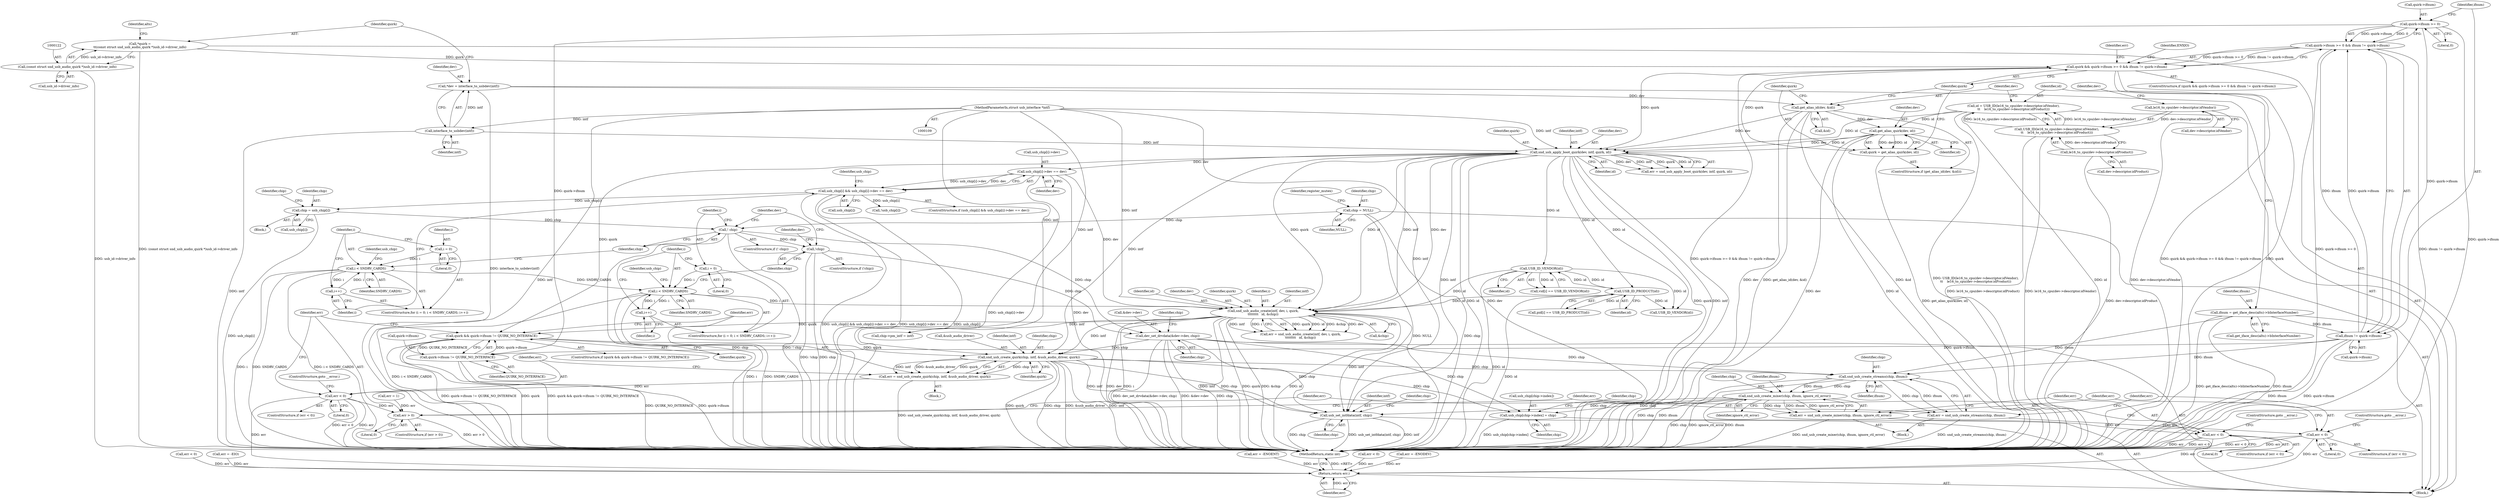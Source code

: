 digraph "0_linux_5f8cf712582617d523120df67d392059eaf2fc4b@API" {
"1000415" [label="(Call,snd_usb_create_quirk(chip, intf, &usb_audio_driver, quirk))"];
"1000380" [label="(Call,dev_set_drvdata(&dev->dev, chip))"];
"1000262" [label="(Call,! chip)"];
"1000250" [label="(Call,chip = usb_chip[i])"];
"1000218" [label="(Call,usb_chip[i] && usb_chip[i]->dev == dev)"];
"1000222" [label="(Call,usb_chip[i]->dev == dev)"];
"1000190" [label="(Call,snd_usb_apply_boot_quirk(dev, intf, quirk, id))"];
"1000168" [label="(Call,get_alias_quirk(dev, id))"];
"1000162" [label="(Call,get_alias_id(dev, &id))"];
"1000114" [label="(Call,*dev = interface_to_usbdev(intf))"];
"1000116" [label="(Call,interface_to_usbdev(intf))"];
"1000110" [label="(MethodParameterIn,struct usb_interface *intf)"];
"1000146" [label="(Call,id = USB_ID(le16_to_cpu(dev->descriptor.idVendor),\n\t\t    le16_to_cpu(dev->descriptor.idProduct)))"];
"1000148" [label="(Call,USB_ID(le16_to_cpu(dev->descriptor.idVendor),\n\t\t    le16_to_cpu(dev->descriptor.idProduct)))"];
"1000149" [label="(Call,le16_to_cpu(dev->descriptor.idVendor))"];
"1000155" [label="(Call,le16_to_cpu(dev->descriptor.idProduct))"];
"1000172" [label="(Call,quirk && quirk->ifnum >= 0 && ifnum != quirk->ifnum)"];
"1000166" [label="(Call,quirk = get_alias_quirk(dev, id))"];
"1000119" [label="(Call,*quirk =\n\t\t(const struct snd_usb_audio_quirk *)usb_id->driver_info)"];
"1000121" [label="(Call,(const struct snd_usb_audio_quirk *)usb_id->driver_info)"];
"1000174" [label="(Call,quirk->ifnum >= 0 && ifnum != quirk->ifnum)"];
"1000175" [label="(Call,quirk->ifnum >= 0)"];
"1000180" [label="(Call,ifnum != quirk->ifnum)"];
"1000140" [label="(Call,ifnum = get_iface_desc(alts)->bInterfaceNumber)"];
"1000201" [label="(Call,chip = NULL)"];
"1000366" [label="(Call,!chip)"];
"1000315" [label="(Call,snd_usb_audio_create(intf, dev, i, quirk,\n\t\t\t\t\t\t\t\t   id, &chip))"];
"1000269" [label="(Call,i < SNDRV_CARDS)"];
"1000266" [label="(Call,i = 0)"];
"1000272" [label="(Call,i++)"];
"1000211" [label="(Call,i < SNDRV_CARDS)"];
"1000208" [label="(Call,i = 0)"];
"1000214" [label="(Call,i++)"];
"1000292" [label="(Call,USB_ID_VENDOR(id))"];
"1000305" [label="(Call,USB_ID_PRODUCT(id))"];
"1000405" [label="(Call,quirk && quirk->ifnum != QUIRK_NO_INTERFACE)"];
"1000407" [label="(Call,quirk->ifnum != QUIRK_NO_INTERFACE)"];
"1000413" [label="(Call,err = snd_usb_create_quirk(chip, intf, &usb_audio_driver, quirk))"];
"1000422" [label="(Call,err < 0)"];
"1000427" [label="(Call,err > 0)"];
"1000508" [label="(Return,return err;)"];
"1000433" [label="(Call,snd_usb_create_streams(chip, ifnum))"];
"1000431" [label="(Call,err = snd_usb_create_streams(chip, ifnum))"];
"1000437" [label="(Call,err < 0)"];
"1000443" [label="(Call,snd_usb_create_mixer(chip, ifnum, ignore_ctl_error))"];
"1000441" [label="(Call,err = snd_usb_create_mixer(chip, ifnum, ignore_ctl_error))"];
"1000448" [label="(Call,err < 0)"];
"1000463" [label="(Call,usb_chip[chip->index] = chip)"];
"1000474" [label="(Call,usb_set_intfdata(intf, chip))"];
"1000142" [label="(Call,get_iface_desc(alts)->bInterfaceNumber)"];
"1000148" [label="(Call,USB_ID(le16_to_cpu(dev->descriptor.idVendor),\n\t\t    le16_to_cpu(dev->descriptor.idProduct)))"];
"1000315" [label="(Call,snd_usb_audio_create(intf, dev, i, quirk,\n\t\t\t\t\t\t\t\t   id, &chip))"];
"1000217" [label="(ControlStructure,if (usb_chip[i] && usb_chip[i]->dev == dev))"];
"1000316" [label="(Identifier,intf)"];
"1000440" [label="(ControlStructure,goto __error;)"];
"1000429" [label="(Literal,0)"];
"1000110" [label="(MethodParameterIn,struct usb_interface *intf)"];
"1000155" [label="(Call,le16_to_cpu(dev->descriptor.idProduct))"];
"1000169" [label="(Identifier,dev)"];
"1000320" [label="(Identifier,id)"];
"1000328" [label="(Call,chip->pm_intf = intf)"];
"1000293" [label="(Identifier,id)"];
"1000422" [label="(Call,err < 0)"];
"1000413" [label="(Call,err = snd_usb_create_quirk(chip, intf, &usb_audio_driver, quirk))"];
"1000218" [label="(Call,usb_chip[i] && usb_chip[i]->dev == dev)"];
"1000509" [label="(Identifier,err)"];
"1000463" [label="(Call,usb_chip[chip->index] = chip)"];
"1000317" [label="(Identifier,dev)"];
"1000219" [label="(Call,usb_chip[i])"];
"1000161" [label="(ControlStructure,if (get_alias_id(dev, &id)))"];
"1000404" [label="(ControlStructure,if (quirk && quirk->ifnum != QUIRK_NO_INTERFACE))"];
"1000276" [label="(Call,!usb_chip[i])"];
"1000305" [label="(Call,USB_ID_PRODUCT(id))"];
"1000272" [label="(Call,i++)"];
"1000425" [label="(ControlStructure,goto __error;)"];
"1000207" [label="(ControlStructure,for (i = 0; i < SNDRV_CARDS; i++))"];
"1000385" [label="(Identifier,chip)"];
"1000114" [label="(Call,*dev = interface_to_usbdev(intf))"];
"1000420" [label="(Identifier,quirk)"];
"1000273" [label="(Identifier,i)"];
"1000407" [label="(Call,quirk->ifnum != QUIRK_NO_INTERFACE)"];
"1000375" [label="(Call,err = -ENODEV)"];
"1000191" [label="(Identifier,dev)"];
"1000147" [label="(Identifier,id)"];
"1000167" [label="(Identifier,quirk)"];
"1000251" [label="(Identifier,chip)"];
"1000423" [label="(Identifier,err)"];
"1000172" [label="(Call,quirk && quirk->ifnum >= 0 && ifnum != quirk->ifnum)"];
"1000464" [label="(Call,usb_chip[chip->index])"];
"1000447" [label="(ControlStructure,if (err < 0))"];
"1000190" [label="(Call,snd_usb_apply_boot_quirk(dev, intf, quirk, id))"];
"1000193" [label="(Identifier,quirk)"];
"1000321" [label="(Call,&chip)"];
"1000401" [label="(Call,err = 1)"];
"1000451" [label="(ControlStructure,goto __error;)"];
"1000176" [label="(Call,quirk->ifnum)"];
"1000182" [label="(Call,quirk->ifnum)"];
"1000203" [label="(Identifier,NULL)"];
"1000441" [label="(Call,err = snd_usb_create_mixer(chip, ifnum, ignore_ctl_error))"];
"1000367" [label="(Identifier,chip)"];
"1000211" [label="(Call,i < SNDRV_CARDS)"];
"1000432" [label="(Identifier,err)"];
"1000120" [label="(Identifier,quirk)"];
"1000171" [label="(ControlStructure,if (quirk && quirk->ifnum >= 0 && ifnum != quirk->ifnum))"];
"1000433" [label="(Call,snd_usb_create_streams(chip, ifnum))"];
"1000366" [label="(Call,!chip)"];
"1000476" [label="(Identifier,chip)"];
"1000510" [label="(MethodReturn,static int)"];
"1000162" [label="(Call,get_alias_id(dev, &id))"];
"1000187" [label="(Identifier,ENXIO)"];
"1000437" [label="(Call,err < 0)"];
"1000444" [label="(Identifier,chip)"];
"1000383" [label="(Identifier,dev)"];
"1000267" [label="(Identifier,i)"];
"1000288" [label="(Call,vid[i] == USB_ID_VENDOR(id))"];
"1000250" [label="(Call,chip = usb_chip[i])"];
"1000150" [label="(Call,dev->descriptor.idVendor)"];
"1000164" [label="(Call,&id)"];
"1000222" [label="(Call,usb_chip[i]->dev == dev)"];
"1000146" [label="(Call,id = USB_ID(le16_to_cpu(dev->descriptor.idVendor),\n\t\t    le16_to_cpu(dev->descriptor.idProduct)))"];
"1000121" [label="(Call,(const struct snd_usb_audio_quirk *)usb_id->driver_info)"];
"1000194" [label="(Identifier,id)"];
"1000431" [label="(Call,err = snd_usb_create_streams(chip, ifnum))"];
"1000474" [label="(Call,usb_set_intfdata(intf, chip))"];
"1000417" [label="(Identifier,intf)"];
"1000430" [label="(Block,)"];
"1000415" [label="(Call,snd_usb_create_quirk(chip, intf, &usb_audio_driver, quirk))"];
"1000188" [label="(Call,err = snd_usb_apply_boot_quirk(dev, intf, quirk, id))"];
"1000168" [label="(Call,get_alias_quirk(dev, id))"];
"1000268" [label="(Literal,0)"];
"1000306" [label="(Identifier,id)"];
"1000372" [label="(Identifier,dev)"];
"1000414" [label="(Identifier,err)"];
"1000443" [label="(Call,snd_usb_create_mixer(chip, ifnum, ignore_ctl_error))"];
"1000416" [label="(Identifier,chip)"];
"1000119" [label="(Call,*quirk =\n\t\t(const struct snd_usb_audio_quirk *)usb_id->driver_info)"];
"1000446" [label="(Identifier,ignore_ctl_error)"];
"1000508" [label="(Return,return err;)"];
"1000301" [label="(Call,pid[i] == USB_ID_PRODUCT(id))"];
"1000170" [label="(Identifier,id)"];
"1000206" [label="(Identifier,register_mutex)"];
"1000389" [label="(Identifier,chip)"];
"1000192" [label="(Identifier,intf)"];
"1000140" [label="(Call,ifnum = get_iface_desc(alts)->bInterfaceNumber)"];
"1000408" [label="(Call,quirk->ifnum)"];
"1000209" [label="(Identifier,i)"];
"1000252" [label="(Call,usb_chip[i])"];
"1000265" [label="(ControlStructure,for (i = 0; i < SNDRV_CARDS; i++))"];
"1000235" [label="(Identifier,usb_chip)"];
"1000411" [label="(Identifier,QUIRK_NO_INTERFACE)"];
"1000427" [label="(Call,err > 0)"];
"1000262" [label="(Call,! chip)"];
"1000180" [label="(Call,ifnum != quirk->ifnum)"];
"1000181" [label="(Identifier,ifnum)"];
"1000439" [label="(Literal,0)"];
"1000116" [label="(Call,interface_to_usbdev(intf))"];
"1000424" [label="(Literal,0)"];
"1000449" [label="(Identifier,err)"];
"1000436" [label="(ControlStructure,if (err < 0))"];
"1000356" [label="(Call,USB_ID_VENDOR(id))"];
"1000173" [label="(Identifier,quirk)"];
"1000381" [label="(Call,&dev->dev)"];
"1000412" [label="(Block,)"];
"1000215" [label="(Identifier,i)"];
"1000115" [label="(Identifier,dev)"];
"1000319" [label="(Identifier,quirk)"];
"1000445" [label="(Identifier,ifnum)"];
"1000158" [label="(Identifier,dev)"];
"1000210" [label="(Literal,0)"];
"1000469" [label="(Identifier,chip)"];
"1000214" [label="(Call,i++)"];
"1000421" [label="(ControlStructure,if (err < 0))"];
"1000434" [label="(Identifier,chip)"];
"1000459" [label="(Call,err < 0)"];
"1000201" [label="(Call,chip = NULL)"];
"1000220" [label="(Identifier,usb_chip)"];
"1000189" [label="(Identifier,err)"];
"1000269" [label="(Call,i < SNDRV_CARDS)"];
"1000228" [label="(Identifier,dev)"];
"1000448" [label="(Call,err < 0)"];
"1000438" [label="(Identifier,err)"];
"1000245" [label="(Call,err = -EIO)"];
"1000261" [label="(ControlStructure,if (! chip))"];
"1000380" [label="(Call,dev_set_drvdata(&dev->dev, chip))"];
"1000112" [label="(Block,)"];
"1000175" [label="(Call,quirk->ifnum >= 0)"];
"1000208" [label="(Call,i = 0)"];
"1000450" [label="(Literal,0)"];
"1000117" [label="(Identifier,intf)"];
"1000229" [label="(Block,)"];
"1000163" [label="(Identifier,dev)"];
"1000149" [label="(Call,le16_to_cpu(dev->descriptor.idVendor))"];
"1000365" [label="(ControlStructure,if (!chip))"];
"1000318" [label="(Identifier,i)"];
"1000278" [label="(Identifier,usb_chip)"];
"1000426" [label="(ControlStructure,if (err > 0))"];
"1000179" [label="(Literal,0)"];
"1000475" [label="(Identifier,intf)"];
"1000271" [label="(Identifier,SNDRV_CARDS)"];
"1000174" [label="(Call,quirk->ifnum >= 0 && ifnum != quirk->ifnum)"];
"1000360" [label="(Call,err = -ENOENT)"];
"1000472" [label="(Identifier,chip)"];
"1000453" [label="(Identifier,err)"];
"1000166" [label="(Call,quirk = get_alias_quirk(dev, id))"];
"1000270" [label="(Identifier,i)"];
"1000202" [label="(Identifier,chip)"];
"1000406" [label="(Identifier,quirk)"];
"1000213" [label="(Identifier,SNDRV_CARDS)"];
"1000313" [label="(Call,err = snd_usb_audio_create(intf, dev, i, quirk,\n\t\t\t\t\t\t\t\t   id, &chip))"];
"1000405" [label="(Call,quirk && quirk->ifnum != QUIRK_NO_INTERFACE)"];
"1000324" [label="(Call,err < 0)"];
"1000435" [label="(Identifier,ifnum)"];
"1000442" [label="(Identifier,err)"];
"1000428" [label="(Identifier,err)"];
"1000258" [label="(Identifier,chip)"];
"1000212" [label="(Identifier,i)"];
"1000292" [label="(Call,USB_ID_VENDOR(id))"];
"1000141" [label="(Identifier,ifnum)"];
"1000156" [label="(Call,dev->descriptor.idProduct)"];
"1000480" [label="(Identifier,chip)"];
"1000266" [label="(Call,i = 0)"];
"1000263" [label="(Identifier,chip)"];
"1000133" [label="(Identifier,alts)"];
"1000123" [label="(Call,usb_id->driver_info)"];
"1000223" [label="(Call,usb_chip[i]->dev)"];
"1000418" [label="(Call,&usb_audio_driver)"];
"1000415" -> "1000413"  [label="AST: "];
"1000415" -> "1000420"  [label="CFG: "];
"1000416" -> "1000415"  [label="AST: "];
"1000417" -> "1000415"  [label="AST: "];
"1000418" -> "1000415"  [label="AST: "];
"1000420" -> "1000415"  [label="AST: "];
"1000413" -> "1000415"  [label="CFG: "];
"1000415" -> "1000510"  [label="DDG: quirk"];
"1000415" -> "1000510"  [label="DDG: chip"];
"1000415" -> "1000510"  [label="DDG: &usb_audio_driver"];
"1000415" -> "1000510"  [label="DDG: intf"];
"1000415" -> "1000413"  [label="DDG: chip"];
"1000415" -> "1000413"  [label="DDG: intf"];
"1000415" -> "1000413"  [label="DDG: &usb_audio_driver"];
"1000415" -> "1000413"  [label="DDG: quirk"];
"1000380" -> "1000415"  [label="DDG: chip"];
"1000190" -> "1000415"  [label="DDG: intf"];
"1000110" -> "1000415"  [label="DDG: intf"];
"1000315" -> "1000415"  [label="DDG: intf"];
"1000405" -> "1000415"  [label="DDG: quirk"];
"1000415" -> "1000433"  [label="DDG: chip"];
"1000415" -> "1000463"  [label="DDG: chip"];
"1000415" -> "1000474"  [label="DDG: intf"];
"1000415" -> "1000474"  [label="DDG: chip"];
"1000380" -> "1000112"  [label="AST: "];
"1000380" -> "1000385"  [label="CFG: "];
"1000381" -> "1000380"  [label="AST: "];
"1000385" -> "1000380"  [label="AST: "];
"1000389" -> "1000380"  [label="CFG: "];
"1000380" -> "1000510"  [label="DDG: dev_set_drvdata(&dev->dev, chip)"];
"1000380" -> "1000510"  [label="DDG: &dev->dev"];
"1000380" -> "1000510"  [label="DDG: chip"];
"1000262" -> "1000380"  [label="DDG: chip"];
"1000366" -> "1000380"  [label="DDG: chip"];
"1000380" -> "1000433"  [label="DDG: chip"];
"1000380" -> "1000463"  [label="DDG: chip"];
"1000380" -> "1000474"  [label="DDG: chip"];
"1000262" -> "1000261"  [label="AST: "];
"1000262" -> "1000263"  [label="CFG: "];
"1000263" -> "1000262"  [label="AST: "];
"1000267" -> "1000262"  [label="CFG: "];
"1000383" -> "1000262"  [label="CFG: "];
"1000262" -> "1000510"  [label="DDG: chip"];
"1000262" -> "1000510"  [label="DDG: ! chip"];
"1000250" -> "1000262"  [label="DDG: chip"];
"1000201" -> "1000262"  [label="DDG: chip"];
"1000262" -> "1000366"  [label="DDG: chip"];
"1000250" -> "1000229"  [label="AST: "];
"1000250" -> "1000252"  [label="CFG: "];
"1000251" -> "1000250"  [label="AST: "];
"1000252" -> "1000250"  [label="AST: "];
"1000258" -> "1000250"  [label="CFG: "];
"1000250" -> "1000510"  [label="DDG: usb_chip[i]"];
"1000218" -> "1000250"  [label="DDG: usb_chip[i]"];
"1000218" -> "1000217"  [label="AST: "];
"1000218" -> "1000219"  [label="CFG: "];
"1000218" -> "1000222"  [label="CFG: "];
"1000219" -> "1000218"  [label="AST: "];
"1000222" -> "1000218"  [label="AST: "];
"1000235" -> "1000218"  [label="CFG: "];
"1000215" -> "1000218"  [label="CFG: "];
"1000218" -> "1000510"  [label="DDG: usb_chip[i]"];
"1000218" -> "1000510"  [label="DDG: usb_chip[i] && usb_chip[i]->dev == dev"];
"1000218" -> "1000510"  [label="DDG: usb_chip[i]->dev == dev"];
"1000222" -> "1000218"  [label="DDG: usb_chip[i]->dev"];
"1000222" -> "1000218"  [label="DDG: dev"];
"1000218" -> "1000276"  [label="DDG: usb_chip[i]"];
"1000222" -> "1000228"  [label="CFG: "];
"1000223" -> "1000222"  [label="AST: "];
"1000228" -> "1000222"  [label="AST: "];
"1000222" -> "1000510"  [label="DDG: usb_chip[i]->dev"];
"1000222" -> "1000510"  [label="DDG: dev"];
"1000190" -> "1000222"  [label="DDG: dev"];
"1000222" -> "1000315"  [label="DDG: dev"];
"1000190" -> "1000188"  [label="AST: "];
"1000190" -> "1000194"  [label="CFG: "];
"1000191" -> "1000190"  [label="AST: "];
"1000192" -> "1000190"  [label="AST: "];
"1000193" -> "1000190"  [label="AST: "];
"1000194" -> "1000190"  [label="AST: "];
"1000188" -> "1000190"  [label="CFG: "];
"1000190" -> "1000510"  [label="DDG: id"];
"1000190" -> "1000510"  [label="DDG: dev"];
"1000190" -> "1000510"  [label="DDG: quirk"];
"1000190" -> "1000510"  [label="DDG: intf"];
"1000190" -> "1000188"  [label="DDG: dev"];
"1000190" -> "1000188"  [label="DDG: intf"];
"1000190" -> "1000188"  [label="DDG: quirk"];
"1000190" -> "1000188"  [label="DDG: id"];
"1000168" -> "1000190"  [label="DDG: dev"];
"1000168" -> "1000190"  [label="DDG: id"];
"1000162" -> "1000190"  [label="DDG: dev"];
"1000116" -> "1000190"  [label="DDG: intf"];
"1000110" -> "1000190"  [label="DDG: intf"];
"1000172" -> "1000190"  [label="DDG: quirk"];
"1000146" -> "1000190"  [label="DDG: id"];
"1000190" -> "1000292"  [label="DDG: id"];
"1000190" -> "1000305"  [label="DDG: id"];
"1000190" -> "1000315"  [label="DDG: intf"];
"1000190" -> "1000315"  [label="DDG: dev"];
"1000190" -> "1000315"  [label="DDG: quirk"];
"1000190" -> "1000315"  [label="DDG: id"];
"1000190" -> "1000356"  [label="DDG: id"];
"1000190" -> "1000405"  [label="DDG: quirk"];
"1000190" -> "1000474"  [label="DDG: intf"];
"1000168" -> "1000166"  [label="AST: "];
"1000168" -> "1000170"  [label="CFG: "];
"1000169" -> "1000168"  [label="AST: "];
"1000170" -> "1000168"  [label="AST: "];
"1000166" -> "1000168"  [label="CFG: "];
"1000168" -> "1000510"  [label="DDG: dev"];
"1000168" -> "1000510"  [label="DDG: id"];
"1000168" -> "1000166"  [label="DDG: dev"];
"1000168" -> "1000166"  [label="DDG: id"];
"1000162" -> "1000168"  [label="DDG: dev"];
"1000146" -> "1000168"  [label="DDG: id"];
"1000162" -> "1000161"  [label="AST: "];
"1000162" -> "1000164"  [label="CFG: "];
"1000163" -> "1000162"  [label="AST: "];
"1000164" -> "1000162"  [label="AST: "];
"1000167" -> "1000162"  [label="CFG: "];
"1000173" -> "1000162"  [label="CFG: "];
"1000162" -> "1000510"  [label="DDG: &id"];
"1000162" -> "1000510"  [label="DDG: dev"];
"1000162" -> "1000510"  [label="DDG: get_alias_id(dev, &id)"];
"1000114" -> "1000162"  [label="DDG: dev"];
"1000114" -> "1000112"  [label="AST: "];
"1000114" -> "1000116"  [label="CFG: "];
"1000115" -> "1000114"  [label="AST: "];
"1000116" -> "1000114"  [label="AST: "];
"1000120" -> "1000114"  [label="CFG: "];
"1000114" -> "1000510"  [label="DDG: interface_to_usbdev(intf)"];
"1000116" -> "1000114"  [label="DDG: intf"];
"1000116" -> "1000117"  [label="CFG: "];
"1000117" -> "1000116"  [label="AST: "];
"1000116" -> "1000510"  [label="DDG: intf"];
"1000110" -> "1000116"  [label="DDG: intf"];
"1000110" -> "1000109"  [label="AST: "];
"1000110" -> "1000510"  [label="DDG: intf"];
"1000110" -> "1000315"  [label="DDG: intf"];
"1000110" -> "1000328"  [label="DDG: intf"];
"1000110" -> "1000474"  [label="DDG: intf"];
"1000146" -> "1000112"  [label="AST: "];
"1000146" -> "1000148"  [label="CFG: "];
"1000147" -> "1000146"  [label="AST: "];
"1000148" -> "1000146"  [label="AST: "];
"1000163" -> "1000146"  [label="CFG: "];
"1000146" -> "1000510"  [label="DDG: USB_ID(le16_to_cpu(dev->descriptor.idVendor),\n\t\t    le16_to_cpu(dev->descriptor.idProduct))"];
"1000146" -> "1000510"  [label="DDG: id"];
"1000148" -> "1000146"  [label="DDG: le16_to_cpu(dev->descriptor.idVendor)"];
"1000148" -> "1000146"  [label="DDG: le16_to_cpu(dev->descriptor.idProduct)"];
"1000148" -> "1000155"  [label="CFG: "];
"1000149" -> "1000148"  [label="AST: "];
"1000155" -> "1000148"  [label="AST: "];
"1000148" -> "1000510"  [label="DDG: le16_to_cpu(dev->descriptor.idProduct)"];
"1000148" -> "1000510"  [label="DDG: le16_to_cpu(dev->descriptor.idVendor)"];
"1000149" -> "1000148"  [label="DDG: dev->descriptor.idVendor"];
"1000155" -> "1000148"  [label="DDG: dev->descriptor.idProduct"];
"1000149" -> "1000150"  [label="CFG: "];
"1000150" -> "1000149"  [label="AST: "];
"1000158" -> "1000149"  [label="CFG: "];
"1000149" -> "1000510"  [label="DDG: dev->descriptor.idVendor"];
"1000155" -> "1000156"  [label="CFG: "];
"1000156" -> "1000155"  [label="AST: "];
"1000155" -> "1000510"  [label="DDG: dev->descriptor.idProduct"];
"1000172" -> "1000171"  [label="AST: "];
"1000172" -> "1000173"  [label="CFG: "];
"1000172" -> "1000174"  [label="CFG: "];
"1000173" -> "1000172"  [label="AST: "];
"1000174" -> "1000172"  [label="AST: "];
"1000187" -> "1000172"  [label="CFG: "];
"1000189" -> "1000172"  [label="CFG: "];
"1000172" -> "1000510"  [label="DDG: quirk && quirk->ifnum >= 0 && ifnum != quirk->ifnum"];
"1000172" -> "1000510"  [label="DDG: quirk"];
"1000172" -> "1000510"  [label="DDG: quirk->ifnum >= 0 && ifnum != quirk->ifnum"];
"1000166" -> "1000172"  [label="DDG: quirk"];
"1000119" -> "1000172"  [label="DDG: quirk"];
"1000174" -> "1000172"  [label="DDG: quirk->ifnum >= 0"];
"1000174" -> "1000172"  [label="DDG: ifnum != quirk->ifnum"];
"1000166" -> "1000161"  [label="AST: "];
"1000167" -> "1000166"  [label="AST: "];
"1000173" -> "1000166"  [label="CFG: "];
"1000166" -> "1000510"  [label="DDG: get_alias_quirk(dev, id)"];
"1000119" -> "1000112"  [label="AST: "];
"1000119" -> "1000121"  [label="CFG: "];
"1000120" -> "1000119"  [label="AST: "];
"1000121" -> "1000119"  [label="AST: "];
"1000133" -> "1000119"  [label="CFG: "];
"1000119" -> "1000510"  [label="DDG: (const struct snd_usb_audio_quirk *)usb_id->driver_info"];
"1000121" -> "1000119"  [label="DDG: usb_id->driver_info"];
"1000121" -> "1000123"  [label="CFG: "];
"1000122" -> "1000121"  [label="AST: "];
"1000123" -> "1000121"  [label="AST: "];
"1000121" -> "1000510"  [label="DDG: usb_id->driver_info"];
"1000174" -> "1000175"  [label="CFG: "];
"1000174" -> "1000180"  [label="CFG: "];
"1000175" -> "1000174"  [label="AST: "];
"1000180" -> "1000174"  [label="AST: "];
"1000174" -> "1000510"  [label="DDG: ifnum != quirk->ifnum"];
"1000174" -> "1000510"  [label="DDG: quirk->ifnum >= 0"];
"1000175" -> "1000174"  [label="DDG: quirk->ifnum"];
"1000175" -> "1000174"  [label="DDG: 0"];
"1000180" -> "1000174"  [label="DDG: ifnum"];
"1000180" -> "1000174"  [label="DDG: quirk->ifnum"];
"1000175" -> "1000179"  [label="CFG: "];
"1000176" -> "1000175"  [label="AST: "];
"1000179" -> "1000175"  [label="AST: "];
"1000181" -> "1000175"  [label="CFG: "];
"1000175" -> "1000510"  [label="DDG: quirk->ifnum"];
"1000175" -> "1000180"  [label="DDG: quirk->ifnum"];
"1000175" -> "1000407"  [label="DDG: quirk->ifnum"];
"1000180" -> "1000182"  [label="CFG: "];
"1000181" -> "1000180"  [label="AST: "];
"1000182" -> "1000180"  [label="AST: "];
"1000180" -> "1000510"  [label="DDG: quirk->ifnum"];
"1000180" -> "1000510"  [label="DDG: ifnum"];
"1000140" -> "1000180"  [label="DDG: ifnum"];
"1000180" -> "1000407"  [label="DDG: quirk->ifnum"];
"1000180" -> "1000433"  [label="DDG: ifnum"];
"1000140" -> "1000112"  [label="AST: "];
"1000140" -> "1000142"  [label="CFG: "];
"1000141" -> "1000140"  [label="AST: "];
"1000142" -> "1000140"  [label="AST: "];
"1000147" -> "1000140"  [label="CFG: "];
"1000140" -> "1000510"  [label="DDG: get_iface_desc(alts)->bInterfaceNumber"];
"1000140" -> "1000510"  [label="DDG: ifnum"];
"1000140" -> "1000433"  [label="DDG: ifnum"];
"1000201" -> "1000112"  [label="AST: "];
"1000201" -> "1000203"  [label="CFG: "];
"1000202" -> "1000201"  [label="AST: "];
"1000203" -> "1000201"  [label="AST: "];
"1000206" -> "1000201"  [label="CFG: "];
"1000201" -> "1000510"  [label="DDG: NULL"];
"1000201" -> "1000510"  [label="DDG: chip"];
"1000366" -> "1000365"  [label="AST: "];
"1000366" -> "1000367"  [label="CFG: "];
"1000367" -> "1000366"  [label="AST: "];
"1000372" -> "1000366"  [label="CFG: "];
"1000383" -> "1000366"  [label="CFG: "];
"1000366" -> "1000510"  [label="DDG: chip"];
"1000366" -> "1000510"  [label="DDG: !chip"];
"1000315" -> "1000313"  [label="AST: "];
"1000315" -> "1000321"  [label="CFG: "];
"1000316" -> "1000315"  [label="AST: "];
"1000317" -> "1000315"  [label="AST: "];
"1000318" -> "1000315"  [label="AST: "];
"1000319" -> "1000315"  [label="AST: "];
"1000320" -> "1000315"  [label="AST: "];
"1000321" -> "1000315"  [label="AST: "];
"1000313" -> "1000315"  [label="CFG: "];
"1000315" -> "1000510"  [label="DDG: i"];
"1000315" -> "1000510"  [label="DDG: intf"];
"1000315" -> "1000510"  [label="DDG: quirk"];
"1000315" -> "1000510"  [label="DDG: &chip"];
"1000315" -> "1000510"  [label="DDG: id"];
"1000315" -> "1000510"  [label="DDG: dev"];
"1000315" -> "1000313"  [label="DDG: quirk"];
"1000315" -> "1000313"  [label="DDG: id"];
"1000315" -> "1000313"  [label="DDG: &chip"];
"1000315" -> "1000313"  [label="DDG: dev"];
"1000315" -> "1000313"  [label="DDG: intf"];
"1000315" -> "1000313"  [label="DDG: i"];
"1000269" -> "1000315"  [label="DDG: i"];
"1000292" -> "1000315"  [label="DDG: id"];
"1000305" -> "1000315"  [label="DDG: id"];
"1000315" -> "1000328"  [label="DDG: intf"];
"1000315" -> "1000405"  [label="DDG: quirk"];
"1000315" -> "1000474"  [label="DDG: intf"];
"1000269" -> "1000265"  [label="AST: "];
"1000269" -> "1000271"  [label="CFG: "];
"1000270" -> "1000269"  [label="AST: "];
"1000271" -> "1000269"  [label="AST: "];
"1000278" -> "1000269"  [label="CFG: "];
"1000367" -> "1000269"  [label="CFG: "];
"1000269" -> "1000510"  [label="DDG: i < SNDRV_CARDS"];
"1000269" -> "1000510"  [label="DDG: i"];
"1000269" -> "1000510"  [label="DDG: SNDRV_CARDS"];
"1000266" -> "1000269"  [label="DDG: i"];
"1000272" -> "1000269"  [label="DDG: i"];
"1000211" -> "1000269"  [label="DDG: SNDRV_CARDS"];
"1000269" -> "1000272"  [label="DDG: i"];
"1000266" -> "1000265"  [label="AST: "];
"1000266" -> "1000268"  [label="CFG: "];
"1000267" -> "1000266"  [label="AST: "];
"1000268" -> "1000266"  [label="AST: "];
"1000270" -> "1000266"  [label="CFG: "];
"1000272" -> "1000265"  [label="AST: "];
"1000272" -> "1000273"  [label="CFG: "];
"1000273" -> "1000272"  [label="AST: "];
"1000270" -> "1000272"  [label="CFG: "];
"1000211" -> "1000207"  [label="AST: "];
"1000211" -> "1000213"  [label="CFG: "];
"1000212" -> "1000211"  [label="AST: "];
"1000213" -> "1000211"  [label="AST: "];
"1000220" -> "1000211"  [label="CFG: "];
"1000263" -> "1000211"  [label="CFG: "];
"1000211" -> "1000510"  [label="DDG: i"];
"1000211" -> "1000510"  [label="DDG: SNDRV_CARDS"];
"1000211" -> "1000510"  [label="DDG: i < SNDRV_CARDS"];
"1000208" -> "1000211"  [label="DDG: i"];
"1000214" -> "1000211"  [label="DDG: i"];
"1000211" -> "1000214"  [label="DDG: i"];
"1000208" -> "1000207"  [label="AST: "];
"1000208" -> "1000210"  [label="CFG: "];
"1000209" -> "1000208"  [label="AST: "];
"1000210" -> "1000208"  [label="AST: "];
"1000212" -> "1000208"  [label="CFG: "];
"1000214" -> "1000207"  [label="AST: "];
"1000214" -> "1000215"  [label="CFG: "];
"1000215" -> "1000214"  [label="AST: "];
"1000212" -> "1000214"  [label="CFG: "];
"1000292" -> "1000288"  [label="AST: "];
"1000292" -> "1000293"  [label="CFG: "];
"1000293" -> "1000292"  [label="AST: "];
"1000288" -> "1000292"  [label="CFG: "];
"1000292" -> "1000510"  [label="DDG: id"];
"1000292" -> "1000288"  [label="DDG: id"];
"1000305" -> "1000292"  [label="DDG: id"];
"1000292" -> "1000305"  [label="DDG: id"];
"1000292" -> "1000356"  [label="DDG: id"];
"1000305" -> "1000301"  [label="AST: "];
"1000305" -> "1000306"  [label="CFG: "];
"1000306" -> "1000305"  [label="AST: "];
"1000301" -> "1000305"  [label="CFG: "];
"1000305" -> "1000510"  [label="DDG: id"];
"1000305" -> "1000301"  [label="DDG: id"];
"1000305" -> "1000356"  [label="DDG: id"];
"1000405" -> "1000404"  [label="AST: "];
"1000405" -> "1000406"  [label="CFG: "];
"1000405" -> "1000407"  [label="CFG: "];
"1000406" -> "1000405"  [label="AST: "];
"1000407" -> "1000405"  [label="AST: "];
"1000414" -> "1000405"  [label="CFG: "];
"1000428" -> "1000405"  [label="CFG: "];
"1000405" -> "1000510"  [label="DDG: quirk && quirk->ifnum != QUIRK_NO_INTERFACE"];
"1000405" -> "1000510"  [label="DDG: quirk->ifnum != QUIRK_NO_INTERFACE"];
"1000405" -> "1000510"  [label="DDG: quirk"];
"1000407" -> "1000405"  [label="DDG: quirk->ifnum"];
"1000407" -> "1000405"  [label="DDG: QUIRK_NO_INTERFACE"];
"1000407" -> "1000411"  [label="CFG: "];
"1000408" -> "1000407"  [label="AST: "];
"1000411" -> "1000407"  [label="AST: "];
"1000407" -> "1000510"  [label="DDG: QUIRK_NO_INTERFACE"];
"1000407" -> "1000510"  [label="DDG: quirk->ifnum"];
"1000413" -> "1000412"  [label="AST: "];
"1000414" -> "1000413"  [label="AST: "];
"1000423" -> "1000413"  [label="CFG: "];
"1000413" -> "1000510"  [label="DDG: snd_usb_create_quirk(chip, intf, &usb_audio_driver, quirk)"];
"1000413" -> "1000422"  [label="DDG: err"];
"1000422" -> "1000421"  [label="AST: "];
"1000422" -> "1000424"  [label="CFG: "];
"1000423" -> "1000422"  [label="AST: "];
"1000424" -> "1000422"  [label="AST: "];
"1000425" -> "1000422"  [label="CFG: "];
"1000428" -> "1000422"  [label="CFG: "];
"1000422" -> "1000510"  [label="DDG: err"];
"1000422" -> "1000510"  [label="DDG: err < 0"];
"1000422" -> "1000427"  [label="DDG: err"];
"1000422" -> "1000508"  [label="DDG: err"];
"1000427" -> "1000426"  [label="AST: "];
"1000427" -> "1000429"  [label="CFG: "];
"1000428" -> "1000427"  [label="AST: "];
"1000429" -> "1000427"  [label="AST: "];
"1000432" -> "1000427"  [label="CFG: "];
"1000453" -> "1000427"  [label="CFG: "];
"1000427" -> "1000510"  [label="DDG: err > 0"];
"1000401" -> "1000427"  [label="DDG: err"];
"1000508" -> "1000112"  [label="AST: "];
"1000508" -> "1000509"  [label="CFG: "];
"1000509" -> "1000508"  [label="AST: "];
"1000510" -> "1000508"  [label="CFG: "];
"1000508" -> "1000510"  [label="DDG: <RET>"];
"1000509" -> "1000508"  [label="DDG: err"];
"1000360" -> "1000508"  [label="DDG: err"];
"1000437" -> "1000508"  [label="DDG: err"];
"1000448" -> "1000508"  [label="DDG: err"];
"1000324" -> "1000508"  [label="DDG: err"];
"1000245" -> "1000508"  [label="DDG: err"];
"1000375" -> "1000508"  [label="DDG: err"];
"1000459" -> "1000508"  [label="DDG: err"];
"1000433" -> "1000431"  [label="AST: "];
"1000433" -> "1000435"  [label="CFG: "];
"1000434" -> "1000433"  [label="AST: "];
"1000435" -> "1000433"  [label="AST: "];
"1000431" -> "1000433"  [label="CFG: "];
"1000433" -> "1000510"  [label="DDG: chip"];
"1000433" -> "1000510"  [label="DDG: ifnum"];
"1000433" -> "1000431"  [label="DDG: chip"];
"1000433" -> "1000431"  [label="DDG: ifnum"];
"1000433" -> "1000443"  [label="DDG: chip"];
"1000433" -> "1000443"  [label="DDG: ifnum"];
"1000431" -> "1000430"  [label="AST: "];
"1000432" -> "1000431"  [label="AST: "];
"1000438" -> "1000431"  [label="CFG: "];
"1000431" -> "1000510"  [label="DDG: snd_usb_create_streams(chip, ifnum)"];
"1000431" -> "1000437"  [label="DDG: err"];
"1000437" -> "1000436"  [label="AST: "];
"1000437" -> "1000439"  [label="CFG: "];
"1000438" -> "1000437"  [label="AST: "];
"1000439" -> "1000437"  [label="AST: "];
"1000440" -> "1000437"  [label="CFG: "];
"1000442" -> "1000437"  [label="CFG: "];
"1000437" -> "1000510"  [label="DDG: err < 0"];
"1000437" -> "1000510"  [label="DDG: err"];
"1000443" -> "1000441"  [label="AST: "];
"1000443" -> "1000446"  [label="CFG: "];
"1000444" -> "1000443"  [label="AST: "];
"1000445" -> "1000443"  [label="AST: "];
"1000446" -> "1000443"  [label="AST: "];
"1000441" -> "1000443"  [label="CFG: "];
"1000443" -> "1000510"  [label="DDG: ignore_ctl_error"];
"1000443" -> "1000510"  [label="DDG: ifnum"];
"1000443" -> "1000510"  [label="DDG: chip"];
"1000443" -> "1000441"  [label="DDG: chip"];
"1000443" -> "1000441"  [label="DDG: ifnum"];
"1000443" -> "1000441"  [label="DDG: ignore_ctl_error"];
"1000443" -> "1000463"  [label="DDG: chip"];
"1000443" -> "1000474"  [label="DDG: chip"];
"1000441" -> "1000430"  [label="AST: "];
"1000442" -> "1000441"  [label="AST: "];
"1000449" -> "1000441"  [label="CFG: "];
"1000441" -> "1000510"  [label="DDG: snd_usb_create_mixer(chip, ifnum, ignore_ctl_error)"];
"1000441" -> "1000448"  [label="DDG: err"];
"1000448" -> "1000447"  [label="AST: "];
"1000448" -> "1000450"  [label="CFG: "];
"1000449" -> "1000448"  [label="AST: "];
"1000450" -> "1000448"  [label="AST: "];
"1000451" -> "1000448"  [label="CFG: "];
"1000453" -> "1000448"  [label="CFG: "];
"1000448" -> "1000510"  [label="DDG: err"];
"1000448" -> "1000510"  [label="DDG: err < 0"];
"1000463" -> "1000112"  [label="AST: "];
"1000463" -> "1000469"  [label="CFG: "];
"1000464" -> "1000463"  [label="AST: "];
"1000469" -> "1000463"  [label="AST: "];
"1000472" -> "1000463"  [label="CFG: "];
"1000463" -> "1000510"  [label="DDG: usb_chip[chip->index]"];
"1000474" -> "1000112"  [label="AST: "];
"1000474" -> "1000476"  [label="CFG: "];
"1000475" -> "1000474"  [label="AST: "];
"1000476" -> "1000474"  [label="AST: "];
"1000480" -> "1000474"  [label="CFG: "];
"1000474" -> "1000510"  [label="DDG: chip"];
"1000474" -> "1000510"  [label="DDG: usb_set_intfdata(intf, chip)"];
"1000474" -> "1000510"  [label="DDG: intf"];
}
